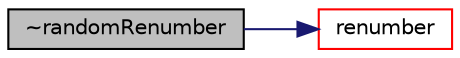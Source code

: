 digraph "~randomRenumber"
{
  bgcolor="transparent";
  edge [fontname="Helvetica",fontsize="10",labelfontname="Helvetica",labelfontsize="10"];
  node [fontname="Helvetica",fontsize="10",shape=record];
  rankdir="LR";
  Node14 [label="~randomRenumber",height=0.2,width=0.4,color="black", fillcolor="grey75", style="filled", fontcolor="black"];
  Node14 -> Node15 [color="midnightblue",fontsize="10",style="solid",fontname="Helvetica"];
  Node15 [label="renumber",height=0.2,width=0.4,color="red",URL="$a30293.html#abdaab0ecd06e1b35a275812665bd2da0",tooltip="Return the order in which cells need to be visited, i.e. "];
}
